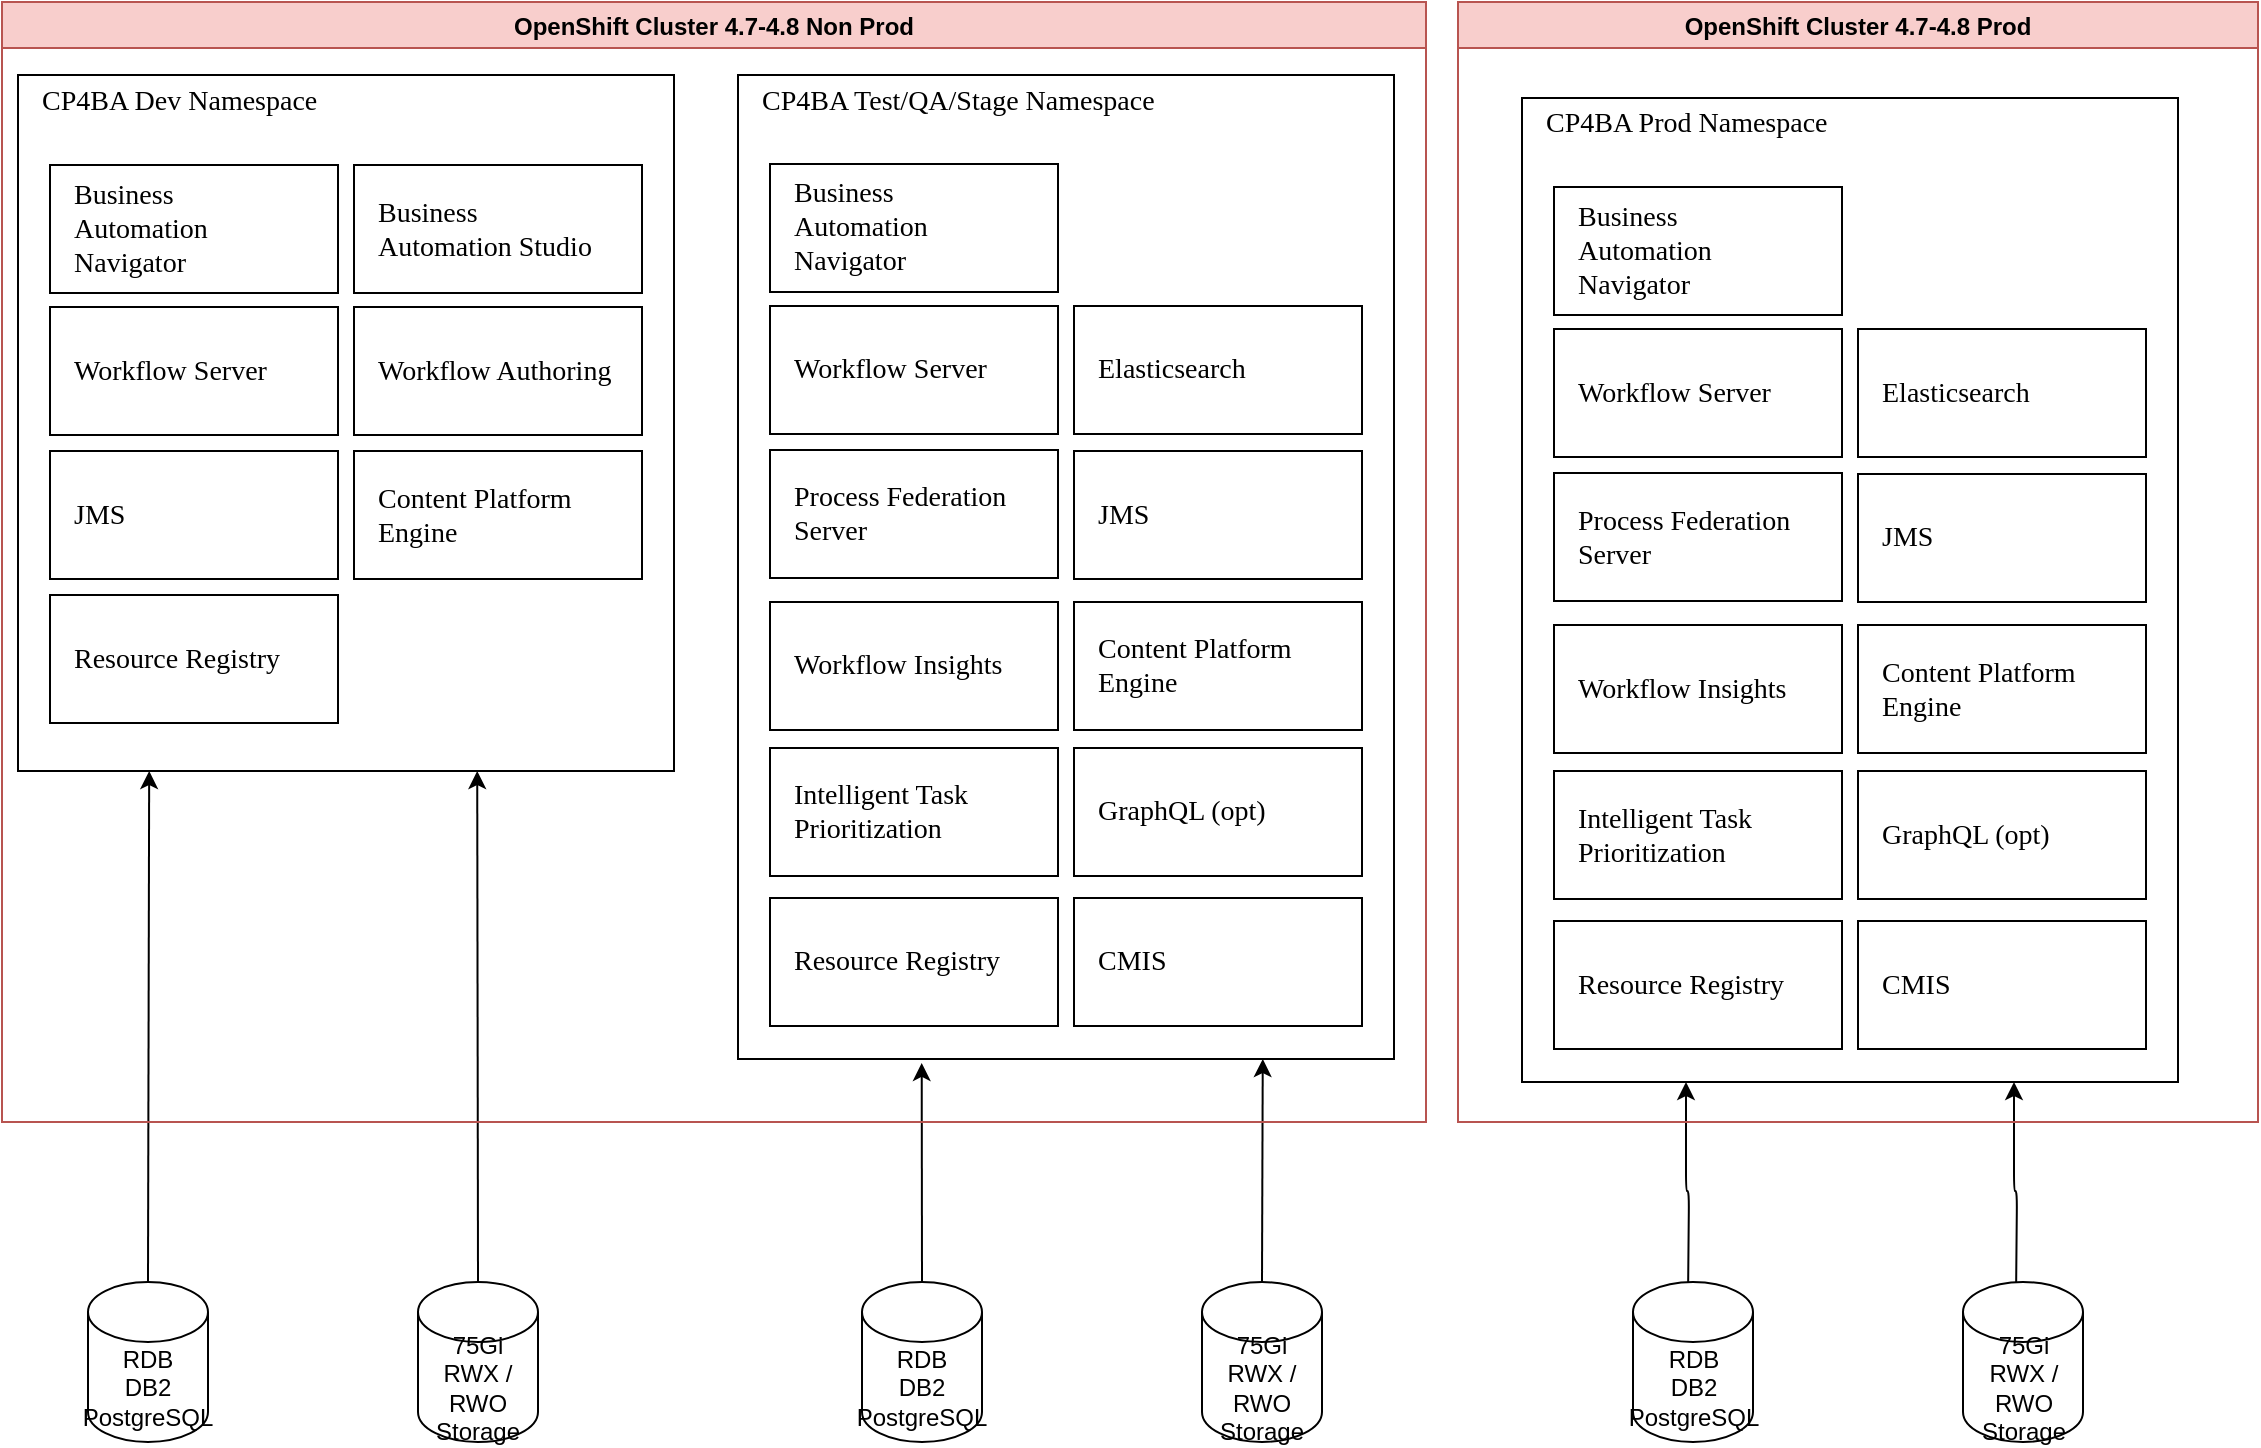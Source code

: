 ﻿<mxfile>
    <diagram id="n7cRyCmh6ItZVgxvmuYI" name="Page-1">
        <mxGraphModel dx="1533" dy="871" grid="1" gridSize="8" guides="1" tooltips="1" connect="1" arrows="1" fold="1" page="1" pageScale="1" pageWidth="1169" pageHeight="827" background="#ffffff" math="0" shadow="0">
            <root>
                <MiscDiagram modelType="MiscDiagram" lastModifiedUserId="dbush@ibm.com" description="" lastModified="2022-01-25T23:59:19Z" _id="miscdiagram_B1mi-XiVt" label="Business Automation Workflow on OCP" id="0">
                    <mxCell/>
                </MiscDiagram>
                <mxCell id="1" parent="0"/>
                <mxCell id="miscdiagram_B1mi-XiVt_43dyQNuRUQxf" style="edgeStyle=orthogonalEdgeStyle;rounded=1;orthogonalLoop=1;jettySize=auto;html=1;jumpStyle=arc;jumpSize=8;entryX=0.2;entryY=1;entryDx=0;entryDy=0;entryPerimeter=0;exitX=0.5;exitY=0;exitDx=0;exitDy=0;exitPerimeter=0;" parent="1" source="4" target="miscdiagram_B1mi-XiVt_153dyQNuR8tYq" edge="1">
                    <mxGeometry relative="1" as="geometry">
                        <mxPoint x="82" y="672" as="sourcePoint"/>
                    </mxGeometry>
                </mxCell>
                <mxCell id="miscdiagram_B1mi-XiVt_53dyQNuRDxSE" style="edgeStyle=orthogonalEdgeStyle;rounded=1;orthogonalLoop=1;jettySize=auto;html=1;jumpStyle=arc;jumpSize=8;entryX=0.7;entryY=1;entryDx=0;entryDy=0;entryPerimeter=0;exitX=0.5;exitY=0;exitDx=0;exitDy=0;exitPerimeter=0;" parent="1" source="7" target="miscdiagram_B1mi-XiVt_153dyQNuR8tYq" edge="1">
                    <mxGeometry relative="1" as="geometry">
                        <mxPoint x="180" y="673" as="sourcePoint"/>
                    </mxGeometry>
                </mxCell>
                <mxCell id="miscdiagram_B1mi-XiVt_83dyQNuRceHy" style="edgeStyle=orthogonalEdgeStyle;rounded=1;orthogonalLoop=1;jettySize=auto;html=1;jumpStyle=arc;jumpSize=8;entryX=0.28;entryY=1.004;entryDx=0;entryDy=0;entryPerimeter=0;exitX=0.5;exitY=0;exitDx=0;exitDy=0;exitPerimeter=0;" parent="1" source="8" target="miscdiagram_B1mi-XiVt_233dyQNuR5TzZ" edge="1">
                    <mxGeometry relative="1" as="geometry">
                        <mxPoint x="468" y="673" as="sourcePoint"/>
                    </mxGeometry>
                </mxCell>
                <mxCell id="miscdiagram_B1mi-XiVt_93dyQNuRpAbz" style="edgeStyle=orthogonalEdgeStyle;rounded=1;orthogonalLoop=1;jettySize=auto;html=1;jumpStyle=arc;jumpSize=8;entryX=0.8;entryY=1;entryDx=0;entryDy=0;entryPerimeter=0;exitX=0.5;exitY=0;exitDx=0;exitDy=0;exitPerimeter=0;" parent="1" source="9" target="miscdiagram_B1mi-XiVt_233dyQNuR5TzZ" edge="1">
                    <mxGeometry relative="1" as="geometry">
                        <mxPoint x="639" y="673" as="sourcePoint"/>
                    </mxGeometry>
                </mxCell>
                <mxCell id="miscdiagram_B1mi-XiVt_123dyQNuRwhRd" style="edgeStyle=orthogonalEdgeStyle;rounded=1;orthogonalLoop=1;jettySize=auto;html=1;jumpStyle=arc;jumpSize=8;entryX=0.25;entryY=1;entryDx=0;entryDy=0;entryPerimeter=0;" parent="1" target="miscdiagram_B1mi-XiVt_363dyQNuRBiuD" edge="1">
                    <mxGeometry relative="1" as="geometry">
                        <mxPoint x="851" y="673" as="sourcePoint"/>
                    </mxGeometry>
                </mxCell>
                <mxCell id="miscdiagram_B1mi-XiVt_133dyQNuRwoWk" style="edgeStyle=orthogonalEdgeStyle;rounded=1;orthogonalLoop=1;jettySize=auto;html=1;jumpStyle=arc;jumpSize=8;entryX=0.75;entryY=1;entryDx=0;entryDy=0;entryPerimeter=0;" parent="1" target="miscdiagram_B1mi-XiVt_363dyQNuRBiuD" edge="1">
                    <mxGeometry relative="1" as="geometry">
                        <mxPoint x="1015" y="673" as="sourcePoint"/>
                    </mxGeometry>
                </mxCell>
                <mxCell id="2" value="OpenShift Cluster 4.7-4.8 Non Prod" style="swimlane;fillColor=#f8cecc;strokeColor=#b85450;" parent="1" vertex="1">
                    <mxGeometry x="8" y="24" width="712" height="560" as="geometry"/>
                </mxCell>
                <UserObject placeholders="1" label="CP4BA Dev Namespace" Icon-Name="border--none" id="miscdiagram_B1mi-XiVt_153dyQNuR8tYq">
                    <mxCell style="shape=mxgraph.ibm2mondrian.base;shapeType=lg;shapeLayout=expanded;colorFamily=green;colorBackground=noColor:noColor;html=1;whiteSpace=wrap;metaEdit=1;strokeWidth=1;collapsible=0;recursiveResize=0;expand=0;fontFamily=IBM Plex Sans;fontColor=#000000;fontSize=14;image=;verticalAlign=top;align=left;spacing=0;spacingLeft=12;spacingRight=16;spacingTop=0;spacingBottom=0;container=1" parent="2" vertex="1">
                        <mxGeometry x="8" y="36.5" width="328" height="348" as="geometry"/>
                    </mxCell>
                </UserObject>
                <UserObject placeholders="1" label="Workflow Server" Icon-Name="cube" id="miscdiagram_B1mi-XiVt_163dyQNuR74nw">
                    <mxCell style="shape=mxgraph.ibm2mondrian.base;shapeType=lg;shapeLayout=expanded;colorFamily=green;colorBackground=noColor:noColor;html=1;whiteSpace=wrap;metaEdit=1;strokeWidth=1;collapsible=0;recursiveResize=0;expand=0;fontFamily=IBM Plex Sans;fontColor=#000000;fontSize=14;image=;verticalAlign=middle;align=left;spacing=0;spacingLeft=12;spacingRight=16;spacingTop=0;spacingBottom=0;container=1" parent="miscdiagram_B1mi-XiVt_153dyQNuR8tYq" vertex="1">
                        <mxGeometry x="16" y="116" width="144" height="64" as="geometry"/>
                    </mxCell>
                </UserObject>
                <UserObject placeholders="1" label="Workflow Authoring" Icon-Name="cube" _id="userobject_33307lJiBC1" id="miscdiagram_B1mi-XiVt_173dyQNuRdhab">
                    <mxCell style="shape=mxgraph.ibm2mondrian.base;shapeType=lg;shapeLayout=expanded;colorFamily=green;colorBackground=noColor:noColor;html=1;whiteSpace=wrap;metaEdit=1;strokeWidth=1;collapsible=0;recursiveResize=0;expand=0;fontFamily=IBM Plex Sans;fontColor=#000000;fontSize=14;image=;verticalAlign=middle;align=left;spacing=0;spacingLeft=12;spacingRight=16;spacingTop=0;spacingBottom=0;container=1" parent="miscdiagram_B1mi-XiVt_153dyQNuR8tYq" vertex="1">
                        <mxGeometry x="168" y="116" width="144" height="64" as="geometry"/>
                    </mxCell>
                </UserObject>
                <UserObject placeholders="1" label="Business Automation Navigator" Icon-Name="cube" _id="userobject_36xxOpgz7oH" id="miscdiagram_B1mi-XiVt_183dyQNuRCdp0">
                    <mxCell style="shape=mxgraph.ibm2mondrian.base;shapeType=lg;shapeLayout=expanded;colorFamily=green;colorBackground=noColor:noColor;html=1;whiteSpace=wrap;metaEdit=1;strokeWidth=1;collapsible=0;recursiveResize=0;expand=0;fontFamily=IBM Plex Sans;fontColor=#000000;fontSize=14;image=;verticalAlign=middle;align=left;spacing=0;spacingLeft=12;spacingRight=16;spacingTop=0;spacingBottom=0;container=1" parent="miscdiagram_B1mi-XiVt_153dyQNuR8tYq" vertex="1">
                        <mxGeometry x="16" y="45" width="144" height="64" as="geometry"/>
                    </mxCell>
                </UserObject>
                <UserObject placeholders="1" label="Resource Registry" Icon-Name="cube" _id="userobject_36xxV5GtFeF" id="miscdiagram_B1mi-XiVt_193dyQNuRiL15">
                    <mxCell style="shape=mxgraph.ibm2mondrian.base;shapeType=lg;shapeLayout=expanded;colorFamily=green;colorBackground=noColor:noColor;html=1;whiteSpace=wrap;metaEdit=1;strokeWidth=1;collapsible=0;recursiveResize=0;expand=0;fontFamily=IBM Plex Sans;fontColor=#000000;fontSize=14;image=;verticalAlign=middle;align=left;spacing=0;spacingLeft=12;spacingRight=16;spacingTop=0;spacingBottom=0;container=1" parent="miscdiagram_B1mi-XiVt_153dyQNuR8tYq" vertex="1">
                        <mxGeometry x="16" y="260" width="144" height="64" as="geometry"/>
                    </mxCell>
                </UserObject>
                <UserObject placeholders="1" label="Business Automation Studio" Icon-Name="cube" _id="userobject_36xzUgNaQta" id="miscdiagram_B1mi-XiVt_203dyQNuRJsQD">
                    <mxCell style="shape=mxgraph.ibm2mondrian.base;shapeType=lg;shapeLayout=expanded;colorFamily=green;colorBackground=noColor:noColor;html=1;whiteSpace=wrap;metaEdit=1;strokeWidth=1;collapsible=0;recursiveResize=0;expand=0;fontFamily=IBM Plex Sans;fontColor=#000000;fontSize=14;image=;verticalAlign=middle;align=left;spacing=0;spacingLeft=12;spacingRight=16;spacingTop=0;spacingBottom=0;container=1" parent="miscdiagram_B1mi-XiVt_153dyQNuR8tYq" vertex="1">
                        <mxGeometry x="168" y="45" width="144" height="64" as="geometry"/>
                    </mxCell>
                </UserObject>
                <UserObject placeholders="1" label="Content Platform Engine" Icon-Name="cube" _id="userobject_36xA98gBrEq" id="miscdiagram_B1mi-XiVt_213dyQNuRk7iZ">
                    <mxCell style="shape=mxgraph.ibm2mondrian.base;shapeType=lg;shapeLayout=expanded;colorFamily=green;colorBackground=noColor:noColor;html=1;whiteSpace=wrap;metaEdit=1;strokeWidth=1;collapsible=0;recursiveResize=0;expand=0;fontFamily=IBM Plex Sans;fontColor=#000000;fontSize=14;image=;verticalAlign=middle;align=left;spacing=0;spacingLeft=12;spacingRight=16;spacingTop=0;spacingBottom=0;container=1" parent="miscdiagram_B1mi-XiVt_153dyQNuR8tYq" vertex="1">
                        <mxGeometry x="168" y="188" width="144" height="64" as="geometry"/>
                    </mxCell>
                </UserObject>
                <UserObject placeholders="1" label="JMS" Icon-Name="cube" _id="userobject_36xAfdTrJis" id="miscdiagram_B1mi-XiVt_223dyQNuR4viP">
                    <mxCell style="shape=mxgraph.ibm2mondrian.base;shapeType=lg;shapeLayout=expanded;colorFamily=green;colorBackground=noColor:noColor;html=1;whiteSpace=wrap;metaEdit=1;strokeWidth=1;collapsible=0;recursiveResize=0;expand=0;fontFamily=IBM Plex Sans;fontColor=#000000;fontSize=14;image=;verticalAlign=middle;align=left;spacing=0;spacingLeft=12;spacingRight=16;spacingTop=0;spacingBottom=0;container=1" parent="miscdiagram_B1mi-XiVt_153dyQNuR8tYq" vertex="1">
                        <mxGeometry x="16" y="188" width="144" height="64" as="geometry"/>
                    </mxCell>
                </UserObject>
                <UserObject placeholders="1" label="CP4BA Test/QA/Stage Namespace" Icon-Name="border--none" id="miscdiagram_B1mi-XiVt_233dyQNuR5TzZ">
                    <mxCell style="shape=mxgraph.ibm2mondrian.base;shapeType=lg;shapeLayout=expanded;colorFamily=green;colorBackground=noColor:noColor;html=1;whiteSpace=wrap;metaEdit=1;strokeWidth=1;collapsible=0;recursiveResize=0;expand=0;fontFamily=IBM Plex Sans;fontColor=#000000;fontSize=14;image=;verticalAlign=top;align=left;spacing=0;spacingLeft=12;spacingRight=16;spacingTop=0;spacingBottom=0;container=1" parent="2" vertex="1">
                        <mxGeometry x="368" y="36.5" width="328" height="492" as="geometry"/>
                    </mxCell>
                </UserObject>
                <UserObject placeholders="1" label="Business Automation Navigator" Icon-Name="cube" _id="userobject_36y3cLvDFU4" id="miscdiagram_B1mi-XiVt_243dyQNuRa10m">
                    <mxCell style="shape=mxgraph.ibm2mondrian.base;shapeType=lg;shapeLayout=expanded;colorFamily=green;colorBackground=noColor:noColor;html=1;whiteSpace=wrap;metaEdit=1;strokeWidth=1;collapsible=0;recursiveResize=0;expand=0;fontFamily=IBM Plex Sans;fontColor=#000000;fontSize=14;image=;verticalAlign=middle;align=left;spacing=0;spacingLeft=12;spacingRight=16;spacingTop=0;spacingBottom=0;container=1" parent="miscdiagram_B1mi-XiVt_233dyQNuR5TzZ" vertex="1">
                        <mxGeometry x="16" y="44.5" width="144" height="64" as="geometry"/>
                    </mxCell>
                </UserObject>
                <UserObject placeholders="1" label="Workflow Server" Icon-Name="cube" _id="userobject_36y3cLvdL76" id="miscdiagram_B1mi-XiVt_253dyQNuRO6Fu">
                    <mxCell style="shape=mxgraph.ibm2mondrian.base;shapeType=lg;shapeLayout=expanded;colorFamily=green;colorBackground=noColor:noColor;html=1;whiteSpace=wrap;metaEdit=1;strokeWidth=1;collapsible=0;recursiveResize=0;expand=0;fontFamily=IBM Plex Sans;fontColor=#000000;fontSize=14;image=;verticalAlign=middle;align=left;spacing=0;spacingLeft=12;spacingRight=16;spacingTop=0;spacingBottom=0;container=1" parent="miscdiagram_B1mi-XiVt_233dyQNuR5TzZ" vertex="1">
                        <mxGeometry x="16" y="115.5" width="144" height="64" as="geometry"/>
                    </mxCell>
                </UserObject>
                <UserObject placeholders="1" label="Process Federation Server" Icon-Name="cube" _id="userobject_36y3cLvsVA0" id="miscdiagram_B1mi-XiVt_263dyQNuRanNm">
                    <mxCell style="shape=mxgraph.ibm2mondrian.base;shapeType=lg;shapeLayout=expanded;colorFamily=green;colorBackground=noColor:noColor;html=1;whiteSpace=wrap;metaEdit=1;strokeWidth=1;collapsible=0;recursiveResize=0;expand=0;fontFamily=IBM Plex Sans;fontColor=#000000;fontSize=14;image=;verticalAlign=middle;align=left;spacing=0;spacingLeft=12;spacingRight=16;spacingTop=0;spacingBottom=0;container=1" parent="miscdiagram_B1mi-XiVt_233dyQNuR5TzZ" vertex="1">
                        <mxGeometry x="16" y="187.5" width="144" height="64" as="geometry"/>
                    </mxCell>
                </UserObject>
                <UserObject placeholders="1" label="Workflow Insights" Icon-Name="cube" _id="userobject_36y3cLvmbec" id="miscdiagram_B1mi-XiVt_273dyQNuRzqN7">
                    <mxCell style="shape=mxgraph.ibm2mondrian.base;shapeType=lg;shapeLayout=expanded;colorFamily=green;colorBackground=noColor:noColor;html=1;whiteSpace=wrap;metaEdit=1;strokeWidth=1;collapsible=0;recursiveResize=0;expand=0;fontFamily=IBM Plex Sans;fontColor=#000000;fontSize=14;image=;verticalAlign=middle;align=left;spacing=0;spacingLeft=12;spacingRight=16;spacingTop=0;spacingBottom=0;container=1" parent="miscdiagram_B1mi-XiVt_233dyQNuR5TzZ" vertex="1">
                        <mxGeometry x="16" y="263.5" width="144" height="64" as="geometry"/>
                    </mxCell>
                </UserObject>
                <UserObject placeholders="1" label="Intelligent Task Prioritization" Icon-Name="cube" _id="userobject_36y3cLwKX6J" id="miscdiagram_B1mi-XiVt_283dyQNuR9ckj">
                    <mxCell style="shape=mxgraph.ibm2mondrian.base;shapeType=lg;shapeLayout=expanded;colorFamily=green;colorBackground=noColor:noColor;html=1;whiteSpace=wrap;metaEdit=1;strokeWidth=1;collapsible=0;recursiveResize=0;expand=0;fontFamily=IBM Plex Sans;fontColor=#000000;fontSize=14;image=;verticalAlign=middle;align=left;spacing=0;spacingLeft=12;spacingRight=16;spacingTop=0;spacingBottom=0;container=1" parent="miscdiagram_B1mi-XiVt_233dyQNuR5TzZ" vertex="1">
                        <mxGeometry x="16" y="336.5" width="144" height="64" as="geometry"/>
                    </mxCell>
                </UserObject>
                <UserObject placeholders="1" label="Resource Registry" Icon-Name="cube" _id="userobject_36y3cLwXUUV" id="miscdiagram_B1mi-XiVt_293dyQNuRFxgx">
                    <mxCell style="shape=mxgraph.ibm2mondrian.base;shapeType=lg;shapeLayout=expanded;colorFamily=green;colorBackground=noColor:noColor;html=1;whiteSpace=wrap;metaEdit=1;strokeWidth=1;collapsible=0;recursiveResize=0;expand=0;fontFamily=IBM Plex Sans;fontColor=#000000;fontSize=14;image=;verticalAlign=middle;align=left;spacing=0;spacingLeft=12;spacingRight=16;spacingTop=0;spacingBottom=0;container=1" parent="miscdiagram_B1mi-XiVt_233dyQNuR5TzZ" vertex="1">
                        <mxGeometry x="16" y="411.5" width="144" height="64" as="geometry"/>
                    </mxCell>
                </UserObject>
                <UserObject placeholders="1" label="CMIS" Icon-Name="cube" _id="userobject_36y3cLwbZLd" id="miscdiagram_B1mi-XiVt_303dyQNuRKM2L">
                    <mxCell style="shape=mxgraph.ibm2mondrian.base;shapeType=lg;shapeLayout=expanded;colorFamily=green;colorBackground=noColor:noColor;html=1;whiteSpace=wrap;metaEdit=1;strokeWidth=1;collapsible=0;recursiveResize=0;expand=0;fontFamily=IBM Plex Sans;fontColor=#000000;fontSize=14;image=;verticalAlign=middle;align=left;spacing=0;spacingLeft=12;spacingRight=16;spacingTop=0;spacingBottom=0;container=1" parent="miscdiagram_B1mi-XiVt_233dyQNuR5TzZ" vertex="1">
                        <mxGeometry x="168" y="411.5" width="144" height="64" as="geometry"/>
                    </mxCell>
                </UserObject>
                <UserObject placeholders="1" label="GraphQL (opt)" Icon-Name="cube" _id="userobject_36y3cLwqY6W" id="miscdiagram_B1mi-XiVt_313dyQNuRqNgW">
                    <mxCell style="shape=mxgraph.ibm2mondrian.base;shapeType=lg;shapeLayout=expanded;colorFamily=green;colorBackground=noColor:noColor;html=1;whiteSpace=wrap;metaEdit=1;strokeWidth=1;collapsible=0;recursiveResize=0;expand=0;fontFamily=IBM Plex Sans;fontColor=#000000;fontSize=14;image=;verticalAlign=middle;align=left;spacing=0;spacingLeft=12;spacingRight=16;spacingTop=0;spacingBottom=0;container=1" parent="miscdiagram_B1mi-XiVt_233dyQNuR5TzZ" vertex="1">
                        <mxGeometry x="168" y="336.5" width="144" height="64" as="geometry"/>
                    </mxCell>
                </UserObject>
                <UserObject placeholders="1" label="Content Platform Engine" Icon-Name="cube" _id="userobject_36y3cLwYVOy" id="miscdiagram_B1mi-XiVt_323dyQNuRf5Pd">
                    <mxCell style="shape=mxgraph.ibm2mondrian.base;shapeType=lg;shapeLayout=expanded;colorFamily=green;colorBackground=noColor:noColor;html=1;whiteSpace=wrap;metaEdit=1;strokeWidth=1;collapsible=0;recursiveResize=0;expand=0;fontFamily=IBM Plex Sans;fontColor=#000000;fontSize=14;image=;verticalAlign=middle;align=left;spacing=0;spacingLeft=12;spacingRight=16;spacingTop=0;spacingBottom=0;container=1" parent="miscdiagram_B1mi-XiVt_233dyQNuR5TzZ" vertex="1">
                        <mxGeometry x="168" y="263.5" width="144" height="64" as="geometry"/>
                    </mxCell>
                </UserObject>
                <UserObject placeholders="1" label="JMS" Icon-Name="cube" _id="userobject_36y3cLwyxS9" id="miscdiagram_B1mi-XiVt_333dyQNuRNixF">
                    <mxCell style="shape=mxgraph.ibm2mondrian.base;shapeType=lg;shapeLayout=expanded;colorFamily=green;colorBackground=noColor:noColor;html=1;whiteSpace=wrap;metaEdit=1;strokeWidth=1;collapsible=0;recursiveResize=0;expand=0;fontFamily=IBM Plex Sans;fontColor=#000000;fontSize=14;image=;verticalAlign=middle;align=left;spacing=0;spacingLeft=12;spacingRight=16;spacingTop=0;spacingBottom=0;container=1" parent="miscdiagram_B1mi-XiVt_233dyQNuR5TzZ" vertex="1">
                        <mxGeometry x="168" y="188" width="144" height="64" as="geometry"/>
                    </mxCell>
                </UserObject>
                <UserObject placeholders="1" label="Elasticsearch" Icon-Name="cube" _id="userobject_36y3cLwUjYT" id="miscdiagram_B1mi-XiVt_343dyQNuRgBMq">
                    <mxCell style="shape=mxgraph.ibm2mondrian.base;shapeType=lg;shapeLayout=expanded;colorFamily=green;colorBackground=noColor:noColor;html=1;whiteSpace=wrap;metaEdit=1;strokeWidth=1;collapsible=0;recursiveResize=0;expand=0;fontFamily=IBM Plex Sans;fontColor=#000000;fontSize=14;image=;verticalAlign=middle;align=left;spacing=0;spacingLeft=12;spacingRight=16;spacingTop=0;spacingBottom=0;container=1" parent="miscdiagram_B1mi-XiVt_233dyQNuR5TzZ" vertex="1">
                        <mxGeometry x="168" y="115.5" width="144" height="64" as="geometry"/>
                    </mxCell>
                </UserObject>
                <mxCell id="3" value="OpenShift Cluster 4.7-4.8 Prod" style="swimlane;fillColor=#f8cecc;strokeColor=#b85450;" parent="1" vertex="1">
                    <mxGeometry x="736" y="24" width="400" height="560" as="geometry"/>
                </mxCell>
                <UserObject placeholders="1" label="CP4BA Prod Namespace" Icon-Name="border--none" _id="userobject_3aq1ApxJrjd" id="miscdiagram_B1mi-XiVt_363dyQNuRBiuD">
                    <mxCell style="shape=mxgraph.ibm2mondrian.base;shapeType=lg;shapeLayout=expanded;colorFamily=green;colorBackground=noColor:noColor;html=1;whiteSpace=wrap;metaEdit=1;strokeWidth=1;collapsible=0;recursiveResize=0;expand=0;fontFamily=IBM Plex Sans;fontColor=#000000;fontSize=14;image=;verticalAlign=top;align=left;spacing=0;spacingLeft=12;spacingRight=16;spacingTop=0;spacingBottom=0;container=1" parent="3" vertex="1">
                        <mxGeometry x="32" y="48" width="328" height="492" as="geometry"/>
                    </mxCell>
                </UserObject>
                <UserObject placeholders="1" label="Business Automation Navigator" Icon-Name="cube" _id="userobject_3aq1ApyPILN" id="miscdiagram_B1mi-XiVt_373dyQNuRimFg">
                    <mxCell style="shape=mxgraph.ibm2mondrian.base;shapeType=lg;shapeLayout=expanded;colorFamily=green;colorBackground=noColor:noColor;html=1;whiteSpace=wrap;metaEdit=1;strokeWidth=1;collapsible=0;recursiveResize=0;expand=0;fontFamily=IBM Plex Sans;fontColor=#000000;fontSize=14;image=;verticalAlign=middle;align=left;spacing=0;spacingLeft=12;spacingRight=16;spacingTop=0;spacingBottom=0;container=1" parent="miscdiagram_B1mi-XiVt_363dyQNuRBiuD" vertex="1">
                        <mxGeometry x="16" y="44.5" width="144" height="64" as="geometry"/>
                    </mxCell>
                </UserObject>
                <UserObject placeholders="1" label="Workflow Server" Icon-Name="cube" _id="userobject_3aq1ApyDzPA" id="miscdiagram_B1mi-XiVt_383dyQNuRLyA6">
                    <mxCell style="shape=mxgraph.ibm2mondrian.base;shapeType=lg;shapeLayout=expanded;colorFamily=green;colorBackground=noColor:noColor;html=1;whiteSpace=wrap;metaEdit=1;strokeWidth=1;collapsible=0;recursiveResize=0;expand=0;fontFamily=IBM Plex Sans;fontColor=#000000;fontSize=14;image=;verticalAlign=middle;align=left;spacing=0;spacingLeft=12;spacingRight=16;spacingTop=0;spacingBottom=0;container=1" parent="miscdiagram_B1mi-XiVt_363dyQNuRBiuD" vertex="1">
                        <mxGeometry x="16" y="115.5" width="144" height="64" as="geometry"/>
                    </mxCell>
                </UserObject>
                <UserObject placeholders="1" label="Process Federation Server" Icon-Name="cube" _id="userobject_3aq1Apy78M6" id="miscdiagram_B1mi-XiVt_393dyQNuRI2Vs">
                    <mxCell style="shape=mxgraph.ibm2mondrian.base;shapeType=lg;shapeLayout=expanded;colorFamily=green;colorBackground=noColor:noColor;html=1;whiteSpace=wrap;metaEdit=1;strokeWidth=1;collapsible=0;recursiveResize=0;expand=0;fontFamily=IBM Plex Sans;fontColor=#000000;fontSize=14;image=;verticalAlign=middle;align=left;spacing=0;spacingLeft=12;spacingRight=16;spacingTop=0;spacingBottom=0;container=1" parent="miscdiagram_B1mi-XiVt_363dyQNuRBiuD" vertex="1">
                        <mxGeometry x="16" y="187.5" width="144" height="64" as="geometry"/>
                    </mxCell>
                </UserObject>
                <UserObject placeholders="1" label="Workflow Insights" Icon-Name="cube" _id="userobject_3aq1ApyDDlS" id="miscdiagram_B1mi-XiVt_403dyQNuRXnkZ">
                    <mxCell style="shape=mxgraph.ibm2mondrian.base;shapeType=lg;shapeLayout=expanded;colorFamily=green;colorBackground=noColor:noColor;html=1;whiteSpace=wrap;metaEdit=1;strokeWidth=1;collapsible=0;recursiveResize=0;expand=0;fontFamily=IBM Plex Sans;fontColor=#000000;fontSize=14;image=;verticalAlign=middle;align=left;spacing=0;spacingLeft=12;spacingRight=16;spacingTop=0;spacingBottom=0;container=1" parent="miscdiagram_B1mi-XiVt_363dyQNuRBiuD" vertex="1">
                        <mxGeometry x="16" y="263.5" width="144" height="64" as="geometry"/>
                    </mxCell>
                </UserObject>
                <UserObject placeholders="1" label="Intelligent Task Prioritization" Icon-Name="cube" _id="userobject_3aq1Apyd17G" id="miscdiagram_B1mi-XiVt_413dyQNuRLKEp">
                    <mxCell style="shape=mxgraph.ibm2mondrian.base;shapeType=lg;shapeLayout=expanded;colorFamily=green;colorBackground=noColor:noColor;html=1;whiteSpace=wrap;metaEdit=1;strokeWidth=1;collapsible=0;recursiveResize=0;expand=0;fontFamily=IBM Plex Sans;fontColor=#000000;fontSize=14;image=;verticalAlign=middle;align=left;spacing=0;spacingLeft=12;spacingRight=16;spacingTop=0;spacingBottom=0;container=1" parent="miscdiagram_B1mi-XiVt_363dyQNuRBiuD" vertex="1">
                        <mxGeometry x="16" y="336.5" width="144" height="64" as="geometry"/>
                    </mxCell>
                </UserObject>
                <UserObject placeholders="1" label="Resource Registry" Icon-Name="cube" _id="userobject_3aq1Apygkcd" id="miscdiagram_B1mi-XiVt_423dyQNuRAbgW">
                    <mxCell style="shape=mxgraph.ibm2mondrian.base;shapeType=lg;shapeLayout=expanded;colorFamily=green;colorBackground=noColor:noColor;html=1;whiteSpace=wrap;metaEdit=1;strokeWidth=1;collapsible=0;recursiveResize=0;expand=0;fontFamily=IBM Plex Sans;fontColor=#000000;fontSize=14;image=;verticalAlign=middle;align=left;spacing=0;spacingLeft=12;spacingRight=16;spacingTop=0;spacingBottom=0;container=1" parent="miscdiagram_B1mi-XiVt_363dyQNuRBiuD" vertex="1">
                        <mxGeometry x="16" y="411.5" width="144" height="64" as="geometry"/>
                    </mxCell>
                </UserObject>
                <UserObject placeholders="1" label="CMIS" Icon-Name="cube" _id="userobject_3aq1ApygPoH" id="miscdiagram_B1mi-XiVt_433dyQNuRjUTo">
                    <mxCell style="shape=mxgraph.ibm2mondrian.base;shapeType=lg;shapeLayout=expanded;colorFamily=green;colorBackground=noColor:noColor;html=1;whiteSpace=wrap;metaEdit=1;strokeWidth=1;collapsible=0;recursiveResize=0;expand=0;fontFamily=IBM Plex Sans;fontColor=#000000;fontSize=14;image=;verticalAlign=middle;align=left;spacing=0;spacingLeft=12;spacingRight=16;spacingTop=0;spacingBottom=0;container=1" parent="miscdiagram_B1mi-XiVt_363dyQNuRBiuD" vertex="1">
                        <mxGeometry x="168" y="411.5" width="144" height="64" as="geometry"/>
                    </mxCell>
                </UserObject>
                <UserObject placeholders="1" label="GraphQL (opt)" Icon-Name="cube" _id="userobject_3aq1ApyVMvK" id="miscdiagram_B1mi-XiVt_443dyQNuRU6na">
                    <mxCell style="shape=mxgraph.ibm2mondrian.base;shapeType=lg;shapeLayout=expanded;colorFamily=green;colorBackground=noColor:noColor;html=1;whiteSpace=wrap;metaEdit=1;strokeWidth=1;collapsible=0;recursiveResize=0;expand=0;fontFamily=IBM Plex Sans;fontColor=#000000;fontSize=14;image=;verticalAlign=middle;align=left;spacing=0;spacingLeft=12;spacingRight=16;spacingTop=0;spacingBottom=0;container=1" parent="miscdiagram_B1mi-XiVt_363dyQNuRBiuD" vertex="1">
                        <mxGeometry x="168" y="336.5" width="144" height="64" as="geometry"/>
                    </mxCell>
                </UserObject>
                <UserObject placeholders="1" label="Content Platform Engine" Icon-Name="cube" _id="userobject_3aq1ApyZ2iY" id="miscdiagram_B1mi-XiVt_453dyQNuRQRpC">
                    <mxCell style="shape=mxgraph.ibm2mondrian.base;shapeType=lg;shapeLayout=expanded;colorFamily=green;colorBackground=noColor:noColor;html=1;whiteSpace=wrap;metaEdit=1;strokeWidth=1;collapsible=0;recursiveResize=0;expand=0;fontFamily=IBM Plex Sans;fontColor=#000000;fontSize=14;image=;verticalAlign=middle;align=left;spacing=0;spacingLeft=12;spacingRight=16;spacingTop=0;spacingBottom=0;container=1" parent="miscdiagram_B1mi-XiVt_363dyQNuRBiuD" vertex="1">
                        <mxGeometry x="168" y="263.5" width="144" height="64" as="geometry"/>
                    </mxCell>
                </UserObject>
                <UserObject placeholders="1" label="JMS" Icon-Name="cube" _id="userobject_3aq1Apyf4Vp" id="miscdiagram_B1mi-XiVt_463dyQNuRknFu">
                    <mxCell style="shape=mxgraph.ibm2mondrian.base;shapeType=lg;shapeLayout=expanded;colorFamily=green;colorBackground=noColor:noColor;html=1;whiteSpace=wrap;metaEdit=1;strokeWidth=1;collapsible=0;recursiveResize=0;expand=0;fontFamily=IBM Plex Sans;fontColor=#000000;fontSize=14;image=;verticalAlign=middle;align=left;spacing=0;spacingLeft=12;spacingRight=16;spacingTop=0;spacingBottom=0;container=1" parent="miscdiagram_B1mi-XiVt_363dyQNuRBiuD" vertex="1">
                        <mxGeometry x="168" y="188" width="144" height="64" as="geometry"/>
                    </mxCell>
                </UserObject>
                <UserObject placeholders="1" label="Elasticsearch" Icon-Name="cube" _id="userobject_3aq1Apzbwc4" id="miscdiagram_B1mi-XiVt_473dyQNuRft76">
                    <mxCell style="shape=mxgraph.ibm2mondrian.base;shapeType=lg;shapeLayout=expanded;colorFamily=green;colorBackground=noColor:noColor;html=1;whiteSpace=wrap;metaEdit=1;strokeWidth=1;collapsible=0;recursiveResize=0;expand=0;fontFamily=IBM Plex Sans;fontColor=#000000;fontSize=14;image=;verticalAlign=middle;align=left;spacing=0;spacingLeft=12;spacingRight=16;spacingTop=0;spacingBottom=0;container=1" parent="miscdiagram_B1mi-XiVt_363dyQNuRBiuD" vertex="1">
                        <mxGeometry x="168" y="115.5" width="144" height="64" as="geometry"/>
                    </mxCell>
                </UserObject>
                <mxCell id="4" value="RDB&lt;br&gt;DB2 PostgreSQL" style="shape=cylinder3;whiteSpace=wrap;html=1;boundedLbl=1;backgroundOutline=1;size=15;" vertex="1" parent="1">
                    <mxGeometry x="51" y="664" width="60" height="80" as="geometry"/>
                </mxCell>
                <mxCell id="7" value="75Gi&lt;br&gt;RWX / RWO&lt;br&gt;Storage" style="shape=cylinder3;whiteSpace=wrap;html=1;boundedLbl=1;backgroundOutline=1;size=15;" vertex="1" parent="1">
                    <mxGeometry x="216" y="664" width="60" height="80" as="geometry"/>
                </mxCell>
                <mxCell id="8" value="RDB&lt;br&gt;DB2 PostgreSQL" style="shape=cylinder3;whiteSpace=wrap;html=1;boundedLbl=1;backgroundOutline=1;size=15;" vertex="1" parent="1">
                    <mxGeometry x="438" y="664" width="60" height="80" as="geometry"/>
                </mxCell>
                <mxCell id="9" value="75Gi&lt;br&gt;RWX / RWO&lt;br&gt;Storage" style="shape=cylinder3;whiteSpace=wrap;html=1;boundedLbl=1;backgroundOutline=1;size=15;" vertex="1" parent="1">
                    <mxGeometry x="608" y="664" width="60" height="80" as="geometry"/>
                </mxCell>
                <mxCell id="10" value="RDB&lt;br&gt;DB2 PostgreSQL" style="shape=cylinder3;whiteSpace=wrap;html=1;boundedLbl=1;backgroundOutline=1;size=15;" vertex="1" parent="1">
                    <mxGeometry x="823.5" y="664" width="60" height="80" as="geometry"/>
                </mxCell>
                <mxCell id="11" value="75Gi&lt;br&gt;RWX / RWO&lt;br&gt;Storage" style="shape=cylinder3;whiteSpace=wrap;html=1;boundedLbl=1;backgroundOutline=1;size=15;" vertex="1" parent="1">
                    <mxGeometry x="988.5" y="664" width="60" height="80" as="geometry"/>
                </mxCell>
            </root>
        </mxGraphModel>
    </diagram>
</mxfile>
